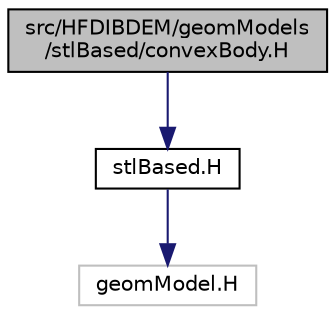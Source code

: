 digraph "src/HFDIBDEM/geomModels/stlBased/convexBody.H"
{
 // LATEX_PDF_SIZE
  edge [fontname="Helvetica",fontsize="10",labelfontname="Helvetica",labelfontsize="10"];
  node [fontname="Helvetica",fontsize="10",shape=record];
  Node1 [label="src/HFDIBDEM/geomModels\l/stlBased/convexBody.H",height=0.2,width=0.4,color="black", fillcolor="grey75", style="filled", fontcolor="black",tooltip=" "];
  Node1 -> Node2 [color="midnightblue",fontsize="10",style="solid"];
  Node2 [label="stlBased.H",height=0.2,width=0.4,color="black", fillcolor="white", style="filled",URL="$geomModels_2stlBased_2stlBased_8H.html",tooltip=" "];
  Node2 -> Node3 [color="midnightblue",fontsize="10",style="solid"];
  Node3 [label="geomModel.H",height=0.2,width=0.4,color="grey75", fillcolor="white", style="filled",tooltip=" "];
}
